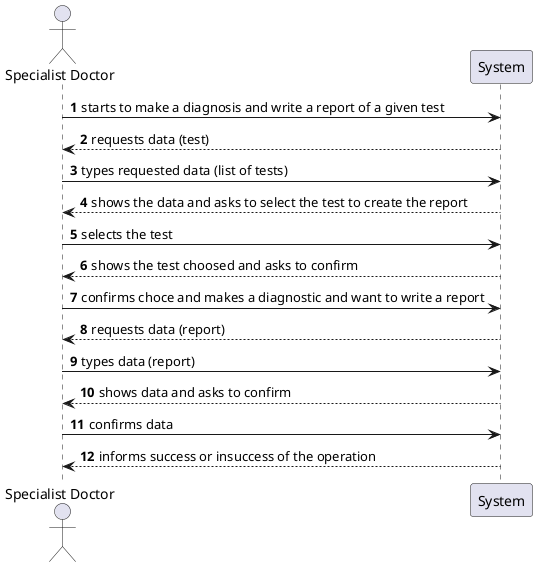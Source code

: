@startuml
'https://plantuml.com/sequence-diagram

autonumber

actor  "Specialist Doctor" as Spec

Spec -> System: starts to make a diagnosis and write a report of a given test
System --> Spec: requests data (test)

Spec -> System: types requested data (list of tests)
System --> Spec: shows the data and asks to select the test to create the report

Spec -> System: selects the test
System --> Spec: shows the test choosed and asks to confirm

Spec -> System: confirms choce and makes a diagnostic and want to write a report
System --> Spec: requests data (report)

Spec -> System: types data (report)
System --> Spec: shows data and asks to confirm

Spec -> System: confirms data
System --> Spec: informs success or insuccess of the operation
@enduml